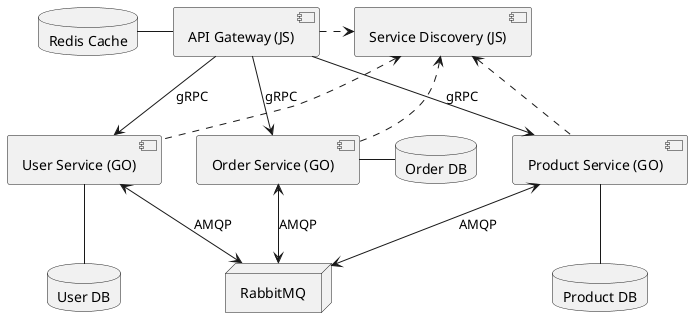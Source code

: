 @startuml

[API Gateway (JS)] as AG
database "Redis Cache" as RDB
[Service Discovery (JS)] as SD
node RabbitMQ as MQ

[User Service (GO)] as US
database "User DB" as UDB
[Product Service (GO)] as PS
database "Product DB" as PDB
[Order Service (GO)] as OS
database "Order DB" as ODB

AG -left- RDB
AG --> US : gRPC
AG --> PS : gRPC
AG --> OS : gRPC

US -down- UDB
PS -down- PDB
OS - ODB

US <--> MQ : AMQP
PS <--> MQ : AMQP
OS <--> MQ : AMQP

AG .> SD
SD <.. US
SD <.. PS
SD <.. OS

@enduml